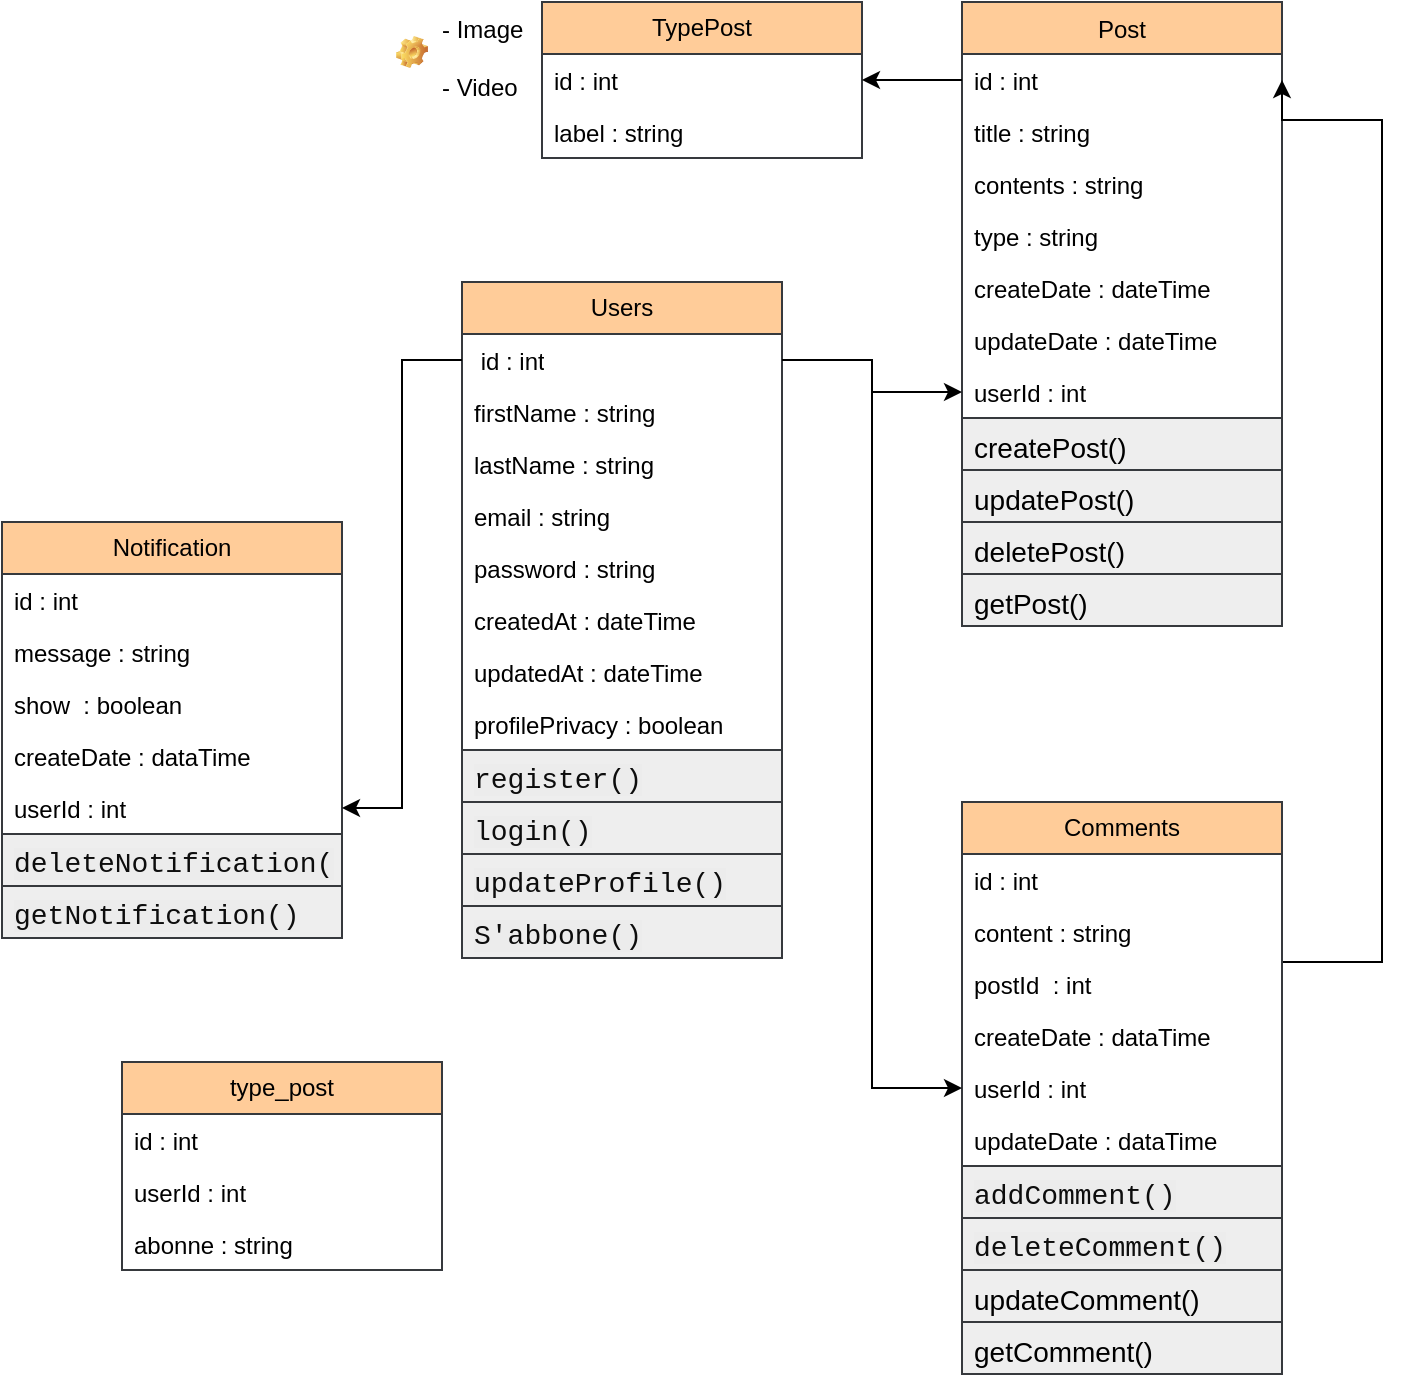 <mxfile version="24.8.6">
  <diagram id="C5RBs43oDa-KdzZeNtuy" name="Page-1">
    <mxGraphModel dx="1272" dy="656" grid="1" gridSize="10" guides="1" tooltips="1" connect="1" arrows="1" fold="1" page="1" pageScale="1" pageWidth="827" pageHeight="1169" math="0" shadow="0">
      <root>
        <mxCell id="WIyWlLk6GJQsqaUBKTNV-0" />
        <mxCell id="WIyWlLk6GJQsqaUBKTNV-1" parent="WIyWlLk6GJQsqaUBKTNV-0" />
        <mxCell id="zkfFHV4jXpPFQw0GAbJ--17" value="Post" style="swimlane;fontStyle=0;align=center;verticalAlign=top;childLayout=stackLayout;horizontal=1;startSize=26;horizontalStack=0;resizeParent=1;resizeLast=0;collapsible=1;marginBottom=0;rounded=0;shadow=0;strokeWidth=1;fillColor=#ffcc99;strokeColor=#36393d;" parent="WIyWlLk6GJQsqaUBKTNV-1" vertex="1">
          <mxGeometry x="550" y="60" width="160" height="312" as="geometry">
            <mxRectangle x="550" y="140" width="160" height="26" as="alternateBounds" />
          </mxGeometry>
        </mxCell>
        <mxCell id="W_WBwgsOyIwLwxFKmstR-45" value="id : int" style="text;align=left;verticalAlign=top;spacingLeft=4;spacingRight=4;overflow=hidden;rotatable=0;points=[[0,0.5],[1,0.5]];portConstraint=eastwest;" parent="zkfFHV4jXpPFQw0GAbJ--17" vertex="1">
          <mxGeometry y="26" width="160" height="26" as="geometry" />
        </mxCell>
        <mxCell id="zkfFHV4jXpPFQw0GAbJ--18" value="title : string" style="text;align=left;verticalAlign=top;spacingLeft=4;spacingRight=4;overflow=hidden;rotatable=0;points=[[0,0.5],[1,0.5]];portConstraint=eastwest;" parent="zkfFHV4jXpPFQw0GAbJ--17" vertex="1">
          <mxGeometry y="52" width="160" height="26" as="geometry" />
        </mxCell>
        <mxCell id="zkfFHV4jXpPFQw0GAbJ--19" value="contents : string" style="text;align=left;verticalAlign=top;spacingLeft=4;spacingRight=4;overflow=hidden;rotatable=0;points=[[0,0.5],[1,0.5]];portConstraint=eastwest;rounded=0;shadow=0;html=0;" parent="zkfFHV4jXpPFQw0GAbJ--17" vertex="1">
          <mxGeometry y="78" width="160" height="26" as="geometry" />
        </mxCell>
        <mxCell id="zkfFHV4jXpPFQw0GAbJ--20" value="type : string  " style="text;align=left;verticalAlign=top;spacingLeft=4;spacingRight=4;overflow=hidden;rotatable=0;points=[[0,0.5],[1,0.5]];portConstraint=eastwest;rounded=0;shadow=0;html=0;" parent="zkfFHV4jXpPFQw0GAbJ--17" vertex="1">
          <mxGeometry y="104" width="160" height="26" as="geometry" />
        </mxCell>
        <mxCell id="zkfFHV4jXpPFQw0GAbJ--21" value="createDate : dateTime" style="text;align=left;verticalAlign=top;spacingLeft=4;spacingRight=4;overflow=hidden;rotatable=0;points=[[0,0.5],[1,0.5]];portConstraint=eastwest;rounded=0;shadow=0;html=0;" parent="zkfFHV4jXpPFQw0GAbJ--17" vertex="1">
          <mxGeometry y="130" width="160" height="26" as="geometry" />
        </mxCell>
        <mxCell id="W_WBwgsOyIwLwxFKmstR-30" value="updateDate : dateTime" style="text;align=left;verticalAlign=top;spacingLeft=4;spacingRight=4;overflow=hidden;rotatable=0;points=[[0,0.5],[1,0.5]];portConstraint=eastwest;rounded=0;shadow=0;html=0;" parent="zkfFHV4jXpPFQw0GAbJ--17" vertex="1">
          <mxGeometry y="156" width="160" height="26" as="geometry" />
        </mxCell>
        <mxCell id="W_WBwgsOyIwLwxFKmstR-55" value="userId : int" style="text;align=left;verticalAlign=top;spacingLeft=4;spacingRight=4;overflow=hidden;rotatable=0;points=[[0,0.5],[1,0.5]];portConstraint=eastwest;" parent="zkfFHV4jXpPFQw0GAbJ--17" vertex="1">
          <mxGeometry y="182" width="160" height="26" as="geometry" />
        </mxCell>
        <mxCell id="W_WBwgsOyIwLwxFKmstR-159" value="createPost()" style="text;align=left;verticalAlign=top;spacingLeft=4;spacingRight=4;overflow=hidden;rotatable=0;points=[[0,0.5],[1,0.5]];portConstraint=eastwest;fillColor=#eeeeee;strokeColor=#36393d;fontSize=14;" parent="zkfFHV4jXpPFQw0GAbJ--17" vertex="1">
          <mxGeometry y="208" width="160" height="26" as="geometry" />
        </mxCell>
        <mxCell id="W_WBwgsOyIwLwxFKmstR-160" value="updatePost()" style="text;align=left;verticalAlign=top;spacingLeft=4;spacingRight=4;overflow=hidden;rotatable=0;points=[[0,0.5],[1,0.5]];portConstraint=eastwest;fillColor=#eeeeee;strokeColor=#36393d;fontSize=14;" parent="zkfFHV4jXpPFQw0GAbJ--17" vertex="1">
          <mxGeometry y="234" width="160" height="26" as="geometry" />
        </mxCell>
        <mxCell id="W_WBwgsOyIwLwxFKmstR-161" value="deletePost()" style="text;align=left;verticalAlign=top;spacingLeft=4;spacingRight=4;overflow=hidden;rotatable=0;points=[[0,0.5],[1,0.5]];portConstraint=eastwest;fillColor=#eeeeee;strokeColor=#36393d;fontSize=14;" parent="zkfFHV4jXpPFQw0GAbJ--17" vertex="1">
          <mxGeometry y="260" width="160" height="26" as="geometry" />
        </mxCell>
        <mxCell id="W_WBwgsOyIwLwxFKmstR-166" value="getPost()" style="text;align=left;verticalAlign=top;spacingLeft=4;spacingRight=4;overflow=hidden;rotatable=0;points=[[0,0.5],[1,0.5]];portConstraint=eastwest;fillColor=#eeeeee;strokeColor=#36393d;fontSize=14;" parent="zkfFHV4jXpPFQw0GAbJ--17" vertex="1">
          <mxGeometry y="286" width="160" height="26" as="geometry" />
        </mxCell>
        <mxCell id="W_WBwgsOyIwLwxFKmstR-17" value="Users" style="swimlane;fontStyle=0;childLayout=stackLayout;horizontal=1;startSize=26;fillColor=#ffcc99;horizontalStack=0;resizeParent=1;resizeParentMax=0;resizeLast=0;collapsible=1;marginBottom=0;whiteSpace=wrap;html=1;strokeColor=#36393d;" parent="WIyWlLk6GJQsqaUBKTNV-1" vertex="1">
          <mxGeometry x="300" y="200" width="160" height="338" as="geometry">
            <mxRectangle x="100" y="80" width="70" height="30" as="alternateBounds" />
          </mxGeometry>
        </mxCell>
        <mxCell id="W_WBwgsOyIwLwxFKmstR-46" value="&amp;nbsp;id : int" style="text;strokeColor=none;fillColor=none;align=left;verticalAlign=top;spacingLeft=4;spacingRight=4;overflow=hidden;rotatable=0;points=[[0,0.5],[1,0.5]];portConstraint=eastwest;whiteSpace=wrap;html=1;" parent="W_WBwgsOyIwLwxFKmstR-17" vertex="1">
          <mxGeometry y="26" width="160" height="26" as="geometry" />
        </mxCell>
        <mxCell id="W_WBwgsOyIwLwxFKmstR-18" value="firstName : string" style="text;strokeColor=none;fillColor=none;align=left;verticalAlign=top;spacingLeft=4;spacingRight=4;overflow=hidden;rotatable=0;points=[[0,0.5],[1,0.5]];portConstraint=eastwest;whiteSpace=wrap;html=1;" parent="W_WBwgsOyIwLwxFKmstR-17" vertex="1">
          <mxGeometry y="52" width="160" height="26" as="geometry" />
        </mxCell>
        <mxCell id="W_WBwgsOyIwLwxFKmstR-19" value="lastName : string" style="text;strokeColor=none;fillColor=none;align=left;verticalAlign=top;spacingLeft=4;spacingRight=4;overflow=hidden;rotatable=0;points=[[0,0.5],[1,0.5]];portConstraint=eastwest;whiteSpace=wrap;html=1;" parent="W_WBwgsOyIwLwxFKmstR-17" vertex="1">
          <mxGeometry y="78" width="160" height="26" as="geometry" />
        </mxCell>
        <mxCell id="W_WBwgsOyIwLwxFKmstR-20" value="email : string" style="text;strokeColor=none;fillColor=none;align=left;verticalAlign=top;spacingLeft=4;spacingRight=4;overflow=hidden;rotatable=0;points=[[0,0.5],[1,0.5]];portConstraint=eastwest;whiteSpace=wrap;html=1;" parent="W_WBwgsOyIwLwxFKmstR-17" vertex="1">
          <mxGeometry y="104" width="160" height="26" as="geometry" />
        </mxCell>
        <mxCell id="W_WBwgsOyIwLwxFKmstR-22" value="password : string" style="text;strokeColor=none;fillColor=none;align=left;verticalAlign=top;spacingLeft=4;spacingRight=4;overflow=hidden;rotatable=0;points=[[0,0.5],[1,0.5]];portConstraint=eastwest;whiteSpace=wrap;html=1;" parent="W_WBwgsOyIwLwxFKmstR-17" vertex="1">
          <mxGeometry y="130" width="160" height="26" as="geometry" />
        </mxCell>
        <mxCell id="W_WBwgsOyIwLwxFKmstR-23" style="edgeStyle=orthogonalEdgeStyle;rounded=0;orthogonalLoop=1;jettySize=auto;html=1;exitX=1;exitY=0.5;exitDx=0;exitDy=0;" parent="W_WBwgsOyIwLwxFKmstR-17" source="W_WBwgsOyIwLwxFKmstR-18" target="W_WBwgsOyIwLwxFKmstR-18" edge="1">
          <mxGeometry relative="1" as="geometry" />
        </mxCell>
        <mxCell id="W_WBwgsOyIwLwxFKmstR-75" value="createdAt : dateTime" style="text;strokeColor=none;fillColor=none;align=left;verticalAlign=top;spacingLeft=4;spacingRight=4;overflow=hidden;rotatable=0;points=[[0,0.5],[1,0.5]];portConstraint=eastwest;whiteSpace=wrap;html=1;" parent="W_WBwgsOyIwLwxFKmstR-17" vertex="1">
          <mxGeometry y="156" width="160" height="26" as="geometry" />
        </mxCell>
        <mxCell id="W_WBwgsOyIwLwxFKmstR-84" value="updatedAt : dateTime" style="text;strokeColor=none;fillColor=none;align=left;verticalAlign=top;spacingLeft=4;spacingRight=4;overflow=hidden;rotatable=0;points=[[0,0.5],[1,0.5]];portConstraint=eastwest;whiteSpace=wrap;html=1;" parent="W_WBwgsOyIwLwxFKmstR-17" vertex="1">
          <mxGeometry y="182" width="160" height="26" as="geometry" />
        </mxCell>
        <mxCell id="W_WBwgsOyIwLwxFKmstR-89" value="profilePrivacy : boolean" style="text;strokeColor=none;fillColor=none;align=left;verticalAlign=top;spacingLeft=4;spacingRight=4;overflow=hidden;rotatable=0;points=[[0,0.5],[1,0.5]];portConstraint=eastwest;whiteSpace=wrap;html=1;" parent="W_WBwgsOyIwLwxFKmstR-17" vertex="1">
          <mxGeometry y="208" width="160" height="26" as="geometry" />
        </mxCell>
        <mxCell id="W_WBwgsOyIwLwxFKmstR-145" value="&lt;span style=&quot;color: rgb(13, 13, 13); font-family: ui-monospace, SFMono-Regular, &amp;quot;SF Mono&amp;quot;, Menlo, Consolas, &amp;quot;Liberation Mono&amp;quot;, monospace; font-size: 14px; background-color: rgb(236, 236, 236);&quot;&gt;register()&lt;/span&gt;" style="text;strokeColor=#36393d;fillColor=#eeeeee;align=left;verticalAlign=top;spacingLeft=4;spacingRight=4;overflow=hidden;rotatable=0;points=[[0,0.5],[1,0.5]];portConstraint=eastwest;whiteSpace=wrap;html=1;" parent="W_WBwgsOyIwLwxFKmstR-17" vertex="1">
          <mxGeometry y="234" width="160" height="26" as="geometry" />
        </mxCell>
        <mxCell id="W_WBwgsOyIwLwxFKmstR-157" value="&lt;span style=&quot;color: rgb(13, 13, 13); font-family: ui-monospace, SFMono-Regular, &amp;quot;SF Mono&amp;quot;, Menlo, Consolas, &amp;quot;Liberation Mono&amp;quot;, monospace; font-size: 14px; background-color: rgb(236, 236, 236);&quot;&gt;login()&lt;/span&gt;" style="text;strokeColor=#36393d;fillColor=#eeeeee;align=left;verticalAlign=top;spacingLeft=4;spacingRight=4;overflow=hidden;rotatable=0;points=[[0,0.5],[1,0.5]];portConstraint=eastwest;whiteSpace=wrap;html=1;" parent="W_WBwgsOyIwLwxFKmstR-17" vertex="1">
          <mxGeometry y="260" width="160" height="26" as="geometry" />
        </mxCell>
        <mxCell id="W_WBwgsOyIwLwxFKmstR-158" value="&lt;span style=&quot;color: rgb(13, 13, 13); font-family: ui-monospace, SFMono-Regular, &amp;quot;SF Mono&amp;quot;, Menlo, Consolas, &amp;quot;Liberation Mono&amp;quot;, monospace; font-size: 14px; background-color: rgb(236, 236, 236);&quot;&gt;updateProfile()&lt;/span&gt;" style="text;strokeColor=#36393d;fillColor=#eeeeee;align=left;verticalAlign=top;spacingLeft=4;spacingRight=4;overflow=hidden;rotatable=0;points=[[0,0.5],[1,0.5]];portConstraint=eastwest;whiteSpace=wrap;html=1;" parent="W_WBwgsOyIwLwxFKmstR-17" vertex="1">
          <mxGeometry y="286" width="160" height="26" as="geometry" />
        </mxCell>
        <mxCell id="OfslT5dHqS62d102uJca-22" value="&lt;span style=&quot;color: rgb(13, 13, 13); font-family: ui-monospace, SFMono-Regular, &amp;quot;SF Mono&amp;quot;, Menlo, Consolas, &amp;quot;Liberation Mono&amp;quot;, monospace; font-size: 14px; background-color: rgb(236, 236, 236);&quot;&gt;S&#39;abbone()&lt;/span&gt;" style="text;strokeColor=#36393d;fillColor=#eeeeee;align=left;verticalAlign=top;spacingLeft=4;spacingRight=4;overflow=hidden;rotatable=0;points=[[0,0.5],[1,0.5]];portConstraint=eastwest;whiteSpace=wrap;html=1;" vertex="1" parent="W_WBwgsOyIwLwxFKmstR-17">
          <mxGeometry y="312" width="160" height="26" as="geometry" />
        </mxCell>
        <mxCell id="W_WBwgsOyIwLwxFKmstR-124" style="edgeStyle=orthogonalEdgeStyle;rounded=0;orthogonalLoop=1;jettySize=auto;html=1;entryX=1;entryY=0.5;entryDx=0;entryDy=0;" parent="WIyWlLk6GJQsqaUBKTNV-1" source="W_WBwgsOyIwLwxFKmstR-61" target="W_WBwgsOyIwLwxFKmstR-45" edge="1">
          <mxGeometry relative="1" as="geometry">
            <Array as="points">
              <mxPoint x="760" y="540" />
              <mxPoint x="760" y="119" />
              <mxPoint x="710" y="119" />
            </Array>
          </mxGeometry>
        </mxCell>
        <mxCell id="W_WBwgsOyIwLwxFKmstR-61" value="Comments" style="swimlane;fontStyle=0;childLayout=stackLayout;horizontal=1;startSize=26;fillColor=#ffcc99;horizontalStack=0;resizeParent=1;resizeParentMax=0;resizeLast=0;collapsible=1;marginBottom=0;whiteSpace=wrap;html=1;strokeColor=#36393d;" parent="WIyWlLk6GJQsqaUBKTNV-1" vertex="1">
          <mxGeometry x="550" y="460" width="160" height="286" as="geometry">
            <mxRectangle x="100" y="80" width="70" height="30" as="alternateBounds" />
          </mxGeometry>
        </mxCell>
        <mxCell id="W_WBwgsOyIwLwxFKmstR-62" value="id : int" style="text;strokeColor=none;fillColor=none;align=left;verticalAlign=top;spacingLeft=4;spacingRight=4;overflow=hidden;rotatable=0;points=[[0,0.5],[1,0.5]];portConstraint=eastwest;whiteSpace=wrap;html=1;" parent="W_WBwgsOyIwLwxFKmstR-61" vertex="1">
          <mxGeometry y="26" width="160" height="26" as="geometry" />
        </mxCell>
        <mxCell id="W_WBwgsOyIwLwxFKmstR-63" value="content : string" style="text;strokeColor=none;fillColor=none;align=left;verticalAlign=top;spacingLeft=4;spacingRight=4;overflow=hidden;rotatable=0;points=[[0,0.5],[1,0.5]];portConstraint=eastwest;whiteSpace=wrap;html=1;" parent="W_WBwgsOyIwLwxFKmstR-61" vertex="1">
          <mxGeometry y="52" width="160" height="26" as="geometry" />
        </mxCell>
        <mxCell id="W_WBwgsOyIwLwxFKmstR-64" value="postId&amp;nbsp; : int" style="text;strokeColor=none;fillColor=none;align=left;verticalAlign=top;spacingLeft=4;spacingRight=4;overflow=hidden;rotatable=0;points=[[0,0.5],[1,0.5]];portConstraint=eastwest;whiteSpace=wrap;html=1;" parent="W_WBwgsOyIwLwxFKmstR-61" vertex="1">
          <mxGeometry y="78" width="160" height="26" as="geometry" />
        </mxCell>
        <mxCell id="W_WBwgsOyIwLwxFKmstR-65" value="createDate : dataTime" style="text;strokeColor=none;fillColor=none;align=left;verticalAlign=top;spacingLeft=4;spacingRight=4;overflow=hidden;rotatable=0;points=[[0,0.5],[1,0.5]];portConstraint=eastwest;whiteSpace=wrap;html=1;" parent="W_WBwgsOyIwLwxFKmstR-61" vertex="1">
          <mxGeometry y="104" width="160" height="26" as="geometry" />
        </mxCell>
        <mxCell id="W_WBwgsOyIwLwxFKmstR-66" value="userId : int" style="text;strokeColor=none;fillColor=none;align=left;verticalAlign=top;spacingLeft=4;spacingRight=4;overflow=hidden;rotatable=0;points=[[0,0.5],[1,0.5]];portConstraint=eastwest;whiteSpace=wrap;html=1;" parent="W_WBwgsOyIwLwxFKmstR-61" vertex="1">
          <mxGeometry y="130" width="160" height="26" as="geometry" />
        </mxCell>
        <mxCell id="W_WBwgsOyIwLwxFKmstR-67" style="edgeStyle=orthogonalEdgeStyle;rounded=0;orthogonalLoop=1;jettySize=auto;html=1;exitX=1;exitY=0.5;exitDx=0;exitDy=0;" parent="W_WBwgsOyIwLwxFKmstR-61" source="W_WBwgsOyIwLwxFKmstR-63" target="W_WBwgsOyIwLwxFKmstR-63" edge="1">
          <mxGeometry relative="1" as="geometry" />
        </mxCell>
        <mxCell id="W_WBwgsOyIwLwxFKmstR-121" value="updateDate : dataTime" style="text;strokeColor=none;fillColor=none;align=left;verticalAlign=top;spacingLeft=4;spacingRight=4;overflow=hidden;rotatable=0;points=[[0,0.5],[1,0.5]];portConstraint=eastwest;whiteSpace=wrap;html=1;" parent="W_WBwgsOyIwLwxFKmstR-61" vertex="1">
          <mxGeometry y="156" width="160" height="26" as="geometry" />
        </mxCell>
        <mxCell id="W_WBwgsOyIwLwxFKmstR-162" value="&lt;span style=&quot;color: rgb(13, 13, 13); font-family: ui-monospace, SFMono-Regular, &amp;quot;SF Mono&amp;quot;, Menlo, Consolas, &amp;quot;Liberation Mono&amp;quot;, monospace; font-size: 14px; background-color: rgb(236, 236, 236);&quot;&gt;addComment()&lt;/span&gt;" style="text;strokeColor=#36393d;fillColor=#eeeeee;align=left;verticalAlign=top;spacingLeft=4;spacingRight=4;overflow=hidden;rotatable=0;points=[[0,0.5],[1,0.5]];portConstraint=eastwest;whiteSpace=wrap;html=1;" parent="W_WBwgsOyIwLwxFKmstR-61" vertex="1">
          <mxGeometry y="182" width="160" height="26" as="geometry" />
        </mxCell>
        <mxCell id="W_WBwgsOyIwLwxFKmstR-163" value="&lt;span style=&quot;color: rgb(13, 13, 13); font-family: ui-monospace, SFMono-Regular, &amp;quot;SF Mono&amp;quot;, Menlo, Consolas, &amp;quot;Liberation Mono&amp;quot;, monospace; font-size: 14px; background-color: rgb(236, 236, 236);&quot;&gt;deleteComment()&lt;/span&gt;" style="text;strokeColor=#36393d;fillColor=#eeeeee;align=left;verticalAlign=top;spacingLeft=4;spacingRight=4;overflow=hidden;rotatable=0;points=[[0,0.5],[1,0.5]];portConstraint=eastwest;whiteSpace=wrap;html=1;" parent="W_WBwgsOyIwLwxFKmstR-61" vertex="1">
          <mxGeometry y="208" width="160" height="26" as="geometry" />
        </mxCell>
        <mxCell id="W_WBwgsOyIwLwxFKmstR-164" value="&lt;span style=&quot;font-size: 14px; text-wrap: nowrap;&quot;&gt;updateComment()&lt;/span&gt;" style="text;strokeColor=#36393d;fillColor=#eeeeee;align=left;verticalAlign=top;spacingLeft=4;spacingRight=4;overflow=hidden;rotatable=0;points=[[0,0.5],[1,0.5]];portConstraint=eastwest;whiteSpace=wrap;html=1;" parent="W_WBwgsOyIwLwxFKmstR-61" vertex="1">
          <mxGeometry y="234" width="160" height="26" as="geometry" />
        </mxCell>
        <mxCell id="W_WBwgsOyIwLwxFKmstR-165" value="&lt;span style=&quot;font-size: 14px; text-wrap: nowrap;&quot;&gt;getComment()&lt;/span&gt;" style="text;strokeColor=#36393d;fillColor=#eeeeee;align=left;verticalAlign=top;spacingLeft=4;spacingRight=4;overflow=hidden;rotatable=0;points=[[0,0.5],[1,0.5]];portConstraint=eastwest;whiteSpace=wrap;html=1;" parent="W_WBwgsOyIwLwxFKmstR-61" vertex="1">
          <mxGeometry y="260" width="160" height="26" as="geometry" />
        </mxCell>
        <mxCell id="W_WBwgsOyIwLwxFKmstR-91" value="TypePost" style="swimlane;fontStyle=0;childLayout=stackLayout;horizontal=1;startSize=26;fillColor=#ffcc99;horizontalStack=0;resizeParent=1;resizeParentMax=0;resizeLast=0;collapsible=1;marginBottom=0;whiteSpace=wrap;html=1;strokeColor=#36393d;" parent="WIyWlLk6GJQsqaUBKTNV-1" vertex="1">
          <mxGeometry x="340" y="60" width="160" height="78" as="geometry">
            <mxRectangle x="100" y="80" width="70" height="30" as="alternateBounds" />
          </mxGeometry>
        </mxCell>
        <mxCell id="W_WBwgsOyIwLwxFKmstR-92" value="id : int" style="text;strokeColor=none;fillColor=none;align=left;verticalAlign=top;spacingLeft=4;spacingRight=4;overflow=hidden;rotatable=0;points=[[0,0.5],[1,0.5]];portConstraint=eastwest;whiteSpace=wrap;html=1;" parent="W_WBwgsOyIwLwxFKmstR-91" vertex="1">
          <mxGeometry y="26" width="160" height="26" as="geometry" />
        </mxCell>
        <mxCell id="W_WBwgsOyIwLwxFKmstR-93" value="label : string" style="text;strokeColor=none;fillColor=none;align=left;verticalAlign=top;spacingLeft=4;spacingRight=4;overflow=hidden;rotatable=0;points=[[0,0.5],[1,0.5]];portConstraint=eastwest;whiteSpace=wrap;html=1;" parent="W_WBwgsOyIwLwxFKmstR-91" vertex="1">
          <mxGeometry y="52" width="160" height="26" as="geometry" />
        </mxCell>
        <mxCell id="W_WBwgsOyIwLwxFKmstR-97" style="edgeStyle=orthogonalEdgeStyle;rounded=0;orthogonalLoop=1;jettySize=auto;html=1;exitX=1;exitY=0.5;exitDx=0;exitDy=0;" parent="W_WBwgsOyIwLwxFKmstR-91" source="W_WBwgsOyIwLwxFKmstR-93" target="W_WBwgsOyIwLwxFKmstR-93" edge="1">
          <mxGeometry relative="1" as="geometry" />
        </mxCell>
        <mxCell id="W_WBwgsOyIwLwxFKmstR-98" value="Notification" style="swimlane;fontStyle=0;childLayout=stackLayout;horizontal=1;startSize=26;fillColor=#ffcc99;horizontalStack=0;resizeParent=1;resizeParentMax=0;resizeLast=0;collapsible=1;marginBottom=0;whiteSpace=wrap;html=1;strokeColor=#36393d;gradientColor=none;" parent="WIyWlLk6GJQsqaUBKTNV-1" vertex="1">
          <mxGeometry x="70" y="320" width="170" height="208" as="geometry">
            <mxRectangle x="100" y="80" width="70" height="30" as="alternateBounds" />
          </mxGeometry>
        </mxCell>
        <mxCell id="W_WBwgsOyIwLwxFKmstR-99" value="id : int" style="text;strokeColor=none;fillColor=none;align=left;verticalAlign=top;spacingLeft=4;spacingRight=4;overflow=hidden;rotatable=0;points=[[0,0.5],[1,0.5]];portConstraint=eastwest;whiteSpace=wrap;html=1;" parent="W_WBwgsOyIwLwxFKmstR-98" vertex="1">
          <mxGeometry y="26" width="170" height="26" as="geometry" />
        </mxCell>
        <mxCell id="W_WBwgsOyIwLwxFKmstR-100" value="message : string" style="text;strokeColor=none;fillColor=none;align=left;verticalAlign=top;spacingLeft=4;spacingRight=4;overflow=hidden;rotatable=0;points=[[0,0.5],[1,0.5]];portConstraint=eastwest;whiteSpace=wrap;html=1;" parent="W_WBwgsOyIwLwxFKmstR-98" vertex="1">
          <mxGeometry y="52" width="170" height="26" as="geometry" />
        </mxCell>
        <mxCell id="W_WBwgsOyIwLwxFKmstR-101" value="show&amp;nbsp; : boolean" style="text;strokeColor=none;fillColor=none;align=left;verticalAlign=top;spacingLeft=4;spacingRight=4;overflow=hidden;rotatable=0;points=[[0,0.5],[1,0.5]];portConstraint=eastwest;whiteSpace=wrap;html=1;" parent="W_WBwgsOyIwLwxFKmstR-98" vertex="1">
          <mxGeometry y="78" width="170" height="26" as="geometry" />
        </mxCell>
        <mxCell id="W_WBwgsOyIwLwxFKmstR-102" value="createDate : dataTime" style="text;strokeColor=none;fillColor=none;align=left;verticalAlign=top;spacingLeft=4;spacingRight=4;overflow=hidden;rotatable=0;points=[[0,0.5],[1,0.5]];portConstraint=eastwest;whiteSpace=wrap;html=1;" parent="W_WBwgsOyIwLwxFKmstR-98" vertex="1">
          <mxGeometry y="104" width="170" height="26" as="geometry" />
        </mxCell>
        <mxCell id="W_WBwgsOyIwLwxFKmstR-103" value="userId : int" style="text;strokeColor=none;fillColor=none;align=left;verticalAlign=top;spacingLeft=4;spacingRight=4;overflow=hidden;rotatable=0;points=[[0,0.5],[1,0.5]];portConstraint=eastwest;whiteSpace=wrap;html=1;" parent="W_WBwgsOyIwLwxFKmstR-98" vertex="1">
          <mxGeometry y="130" width="170" height="26" as="geometry" />
        </mxCell>
        <mxCell id="W_WBwgsOyIwLwxFKmstR-104" style="edgeStyle=orthogonalEdgeStyle;rounded=0;orthogonalLoop=1;jettySize=auto;html=1;exitX=1;exitY=0.5;exitDx=0;exitDy=0;" parent="W_WBwgsOyIwLwxFKmstR-98" source="W_WBwgsOyIwLwxFKmstR-100" target="W_WBwgsOyIwLwxFKmstR-100" edge="1">
          <mxGeometry relative="1" as="geometry" />
        </mxCell>
        <mxCell id="OfslT5dHqS62d102uJca-23" value="&lt;span style=&quot;color: rgb(13, 13, 13); font-family: ui-monospace, SFMono-Regular, &amp;quot;SF Mono&amp;quot;, Menlo, Consolas, &amp;quot;Liberation Mono&amp;quot;, monospace; font-size: 14px; background-color: rgb(236, 236, 236);&quot;&gt;deleteNotification()&lt;/span&gt;" style="text;strokeColor=#36393d;fillColor=#eeeeee;align=left;verticalAlign=top;spacingLeft=4;spacingRight=4;overflow=hidden;rotatable=0;points=[[0,0.5],[1,0.5]];portConstraint=eastwest;whiteSpace=wrap;html=1;" vertex="1" parent="W_WBwgsOyIwLwxFKmstR-98">
          <mxGeometry y="156" width="170" height="26" as="geometry" />
        </mxCell>
        <mxCell id="OfslT5dHqS62d102uJca-24" value="&lt;span style=&quot;color: rgb(13, 13, 13); font-family: ui-monospace, SFMono-Regular, &amp;quot;SF Mono&amp;quot;, Menlo, Consolas, &amp;quot;Liberation Mono&amp;quot;, monospace; font-size: 14px; background-color: rgb(236, 236, 236);&quot;&gt;getNotification()&lt;/span&gt;" style="text;strokeColor=#36393d;fillColor=#eeeeee;align=left;verticalAlign=top;spacingLeft=4;spacingRight=4;overflow=hidden;rotatable=0;points=[[0,0.5],[1,0.5]];portConstraint=eastwest;whiteSpace=wrap;html=1;" vertex="1" parent="W_WBwgsOyIwLwxFKmstR-98">
          <mxGeometry y="182" width="170" height="26" as="geometry" />
        </mxCell>
        <mxCell id="W_WBwgsOyIwLwxFKmstR-114" style="edgeStyle=orthogonalEdgeStyle;rounded=0;orthogonalLoop=1;jettySize=auto;html=1;exitX=1;exitY=0.5;exitDx=0;exitDy=0;entryX=0;entryY=0.5;entryDx=0;entryDy=0;" parent="WIyWlLk6GJQsqaUBKTNV-1" source="W_WBwgsOyIwLwxFKmstR-46" target="W_WBwgsOyIwLwxFKmstR-55" edge="1">
          <mxGeometry relative="1" as="geometry" />
        </mxCell>
        <mxCell id="W_WBwgsOyIwLwxFKmstR-115" style="edgeStyle=orthogonalEdgeStyle;rounded=0;orthogonalLoop=1;jettySize=auto;html=1;entryX=0;entryY=0.5;entryDx=0;entryDy=0;" parent="WIyWlLk6GJQsqaUBKTNV-1" source="W_WBwgsOyIwLwxFKmstR-46" target="W_WBwgsOyIwLwxFKmstR-66" edge="1">
          <mxGeometry relative="1" as="geometry" />
        </mxCell>
        <mxCell id="W_WBwgsOyIwLwxFKmstR-116" style="edgeStyle=orthogonalEdgeStyle;rounded=0;orthogonalLoop=1;jettySize=auto;html=1;entryX=1;entryY=0.5;entryDx=0;entryDy=0;" parent="WIyWlLk6GJQsqaUBKTNV-1" source="W_WBwgsOyIwLwxFKmstR-46" target="W_WBwgsOyIwLwxFKmstR-103" edge="1">
          <mxGeometry relative="1" as="geometry" />
        </mxCell>
        <mxCell id="W_WBwgsOyIwLwxFKmstR-117" style="edgeStyle=orthogonalEdgeStyle;rounded=0;orthogonalLoop=1;jettySize=auto;html=1;" parent="WIyWlLk6GJQsqaUBKTNV-1" source="W_WBwgsOyIwLwxFKmstR-45" target="W_WBwgsOyIwLwxFKmstR-92" edge="1">
          <mxGeometry relative="1" as="geometry" />
        </mxCell>
        <mxCell id="W_WBwgsOyIwLwxFKmstR-122" value="- Image&lt;div&gt;&lt;br&gt;&lt;div&gt;- Video&lt;/div&gt;&lt;/div&gt;" style="label;fontStyle=0;strokeColor=none;fillColor=none;align=left;verticalAlign=top;overflow=hidden;spacingLeft=28;spacingRight=4;rotatable=0;points=[[0,0.5],[1,0.5]];portConstraint=eastwest;imageWidth=16;imageHeight=16;whiteSpace=wrap;html=1;image=img/clipart/Gear_128x128.png" parent="WIyWlLk6GJQsqaUBKTNV-1" vertex="1">
          <mxGeometry x="260" y="60" width="120" height="50" as="geometry" />
        </mxCell>
        <mxCell id="OfslT5dHqS62d102uJca-4" value="type_post" style="swimlane;fontStyle=0;childLayout=stackLayout;horizontal=1;startSize=26;fillColor=#ffcc99;horizontalStack=0;resizeParent=1;resizeParentMax=0;resizeLast=0;collapsible=1;marginBottom=0;whiteSpace=wrap;html=1;strokeColor=#36393d;" vertex="1" parent="WIyWlLk6GJQsqaUBKTNV-1">
          <mxGeometry x="130" y="590" width="160" height="104" as="geometry">
            <mxRectangle x="100" y="80" width="70" height="30" as="alternateBounds" />
          </mxGeometry>
        </mxCell>
        <mxCell id="OfslT5dHqS62d102uJca-5" value="id : int" style="text;strokeColor=none;fillColor=none;align=left;verticalAlign=top;spacingLeft=4;spacingRight=4;overflow=hidden;rotatable=0;points=[[0,0.5],[1,0.5]];portConstraint=eastwest;whiteSpace=wrap;html=1;" vertex="1" parent="OfslT5dHqS62d102uJca-4">
          <mxGeometry y="26" width="160" height="26" as="geometry" />
        </mxCell>
        <mxCell id="OfslT5dHqS62d102uJca-6" value="userId : int" style="text;strokeColor=none;fillColor=none;align=left;verticalAlign=top;spacingLeft=4;spacingRight=4;overflow=hidden;rotatable=0;points=[[0,0.5],[1,0.5]];portConstraint=eastwest;whiteSpace=wrap;html=1;" vertex="1" parent="OfslT5dHqS62d102uJca-4">
          <mxGeometry y="52" width="160" height="26" as="geometry" />
        </mxCell>
        <mxCell id="OfslT5dHqS62d102uJca-7" style="edgeStyle=orthogonalEdgeStyle;rounded=0;orthogonalLoop=1;jettySize=auto;html=1;exitX=1;exitY=0.5;exitDx=0;exitDy=0;" edge="1" parent="OfslT5dHqS62d102uJca-4" source="OfslT5dHqS62d102uJca-6" target="OfslT5dHqS62d102uJca-6">
          <mxGeometry relative="1" as="geometry" />
        </mxCell>
        <mxCell id="OfslT5dHqS62d102uJca-8" value="abonne : string" style="text;strokeColor=none;fillColor=none;align=left;verticalAlign=top;spacingLeft=4;spacingRight=4;overflow=hidden;rotatable=0;points=[[0,0.5],[1,0.5]];portConstraint=eastwest;whiteSpace=wrap;html=1;" vertex="1" parent="OfslT5dHqS62d102uJca-4">
          <mxGeometry y="78" width="160" height="26" as="geometry" />
        </mxCell>
      </root>
    </mxGraphModel>
  </diagram>
</mxfile>
